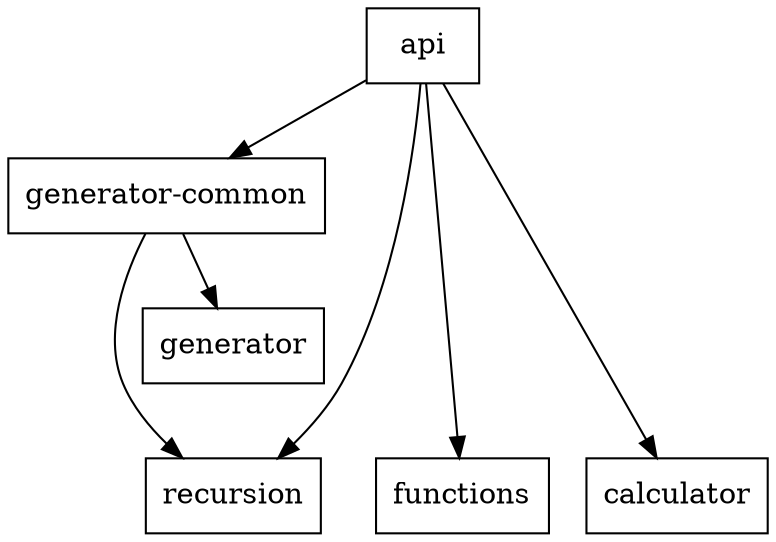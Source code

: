 digraph deps {
    node [shape=rect];

    "api" -> "generator-common" -> "generator"

    "api" -> "functions"
    "api" -> "calculator"
    "api" -> "recursion"
    "generator-common" -> "recursion"

    { rank = same; "functions"; "calculator"; "recursion"; }
    "generator" -> "recursion" [style=invis]; # forces layout
}